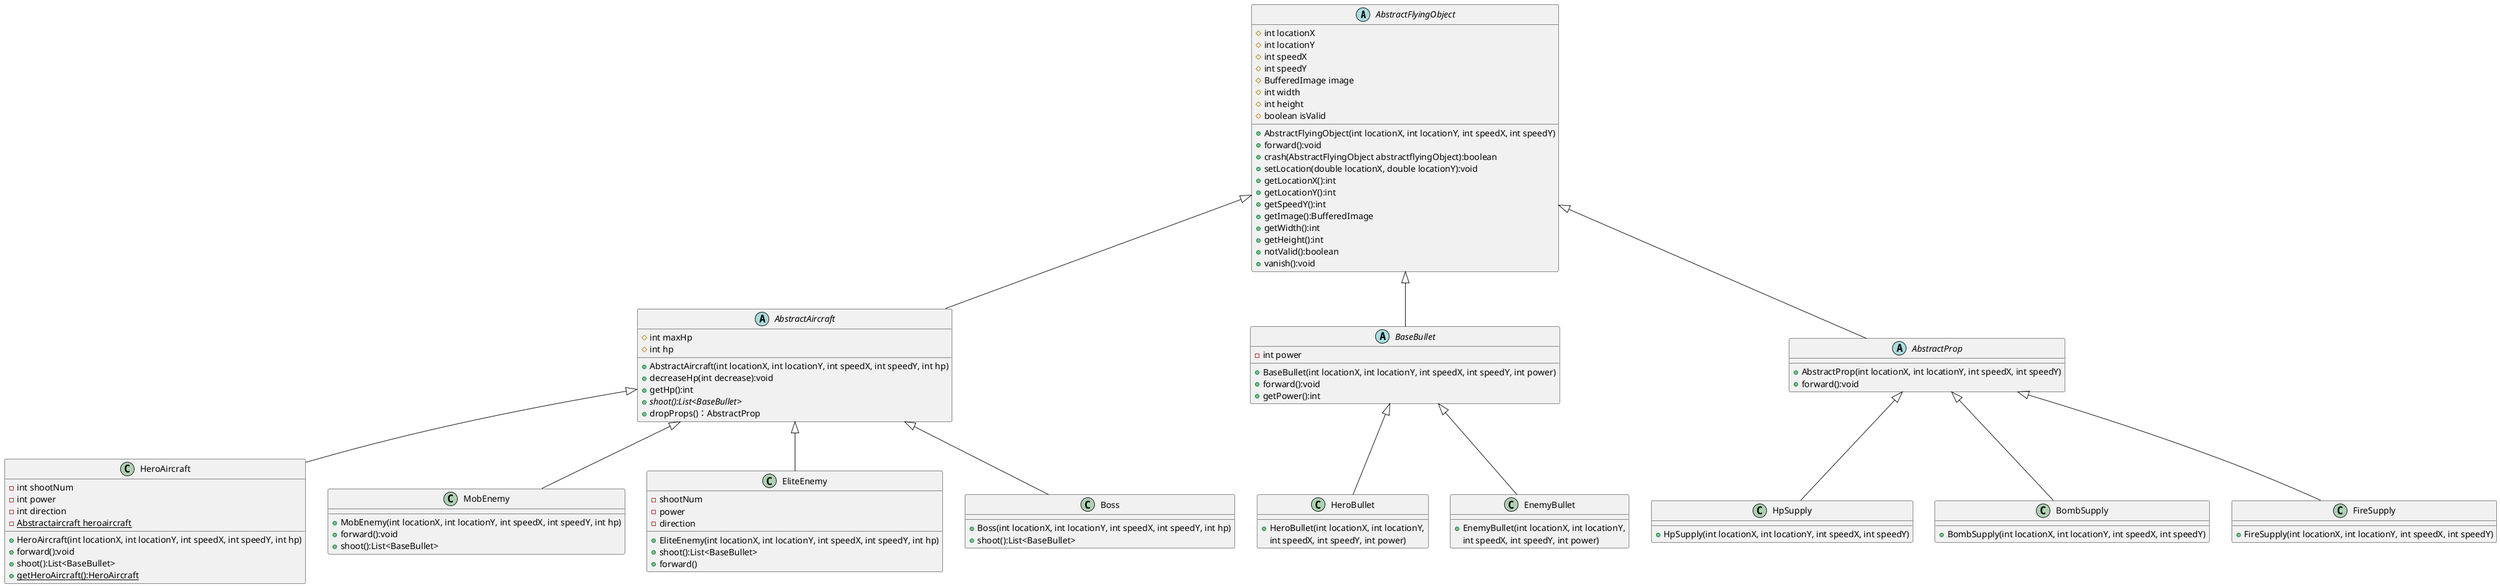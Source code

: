 @startuml
'https://plantuml.com/class-diagram

abstract class AbstractFlyingObject
{
    # int locationX
    # int locationY
    # int speedX
    # int speedY
    # BufferedImage image
    # int width
    # int height
    # boolean isValid

    + AbstractFlyingObject(int locationX, int locationY, int speedX, int speedY)
    + forward():void
    + crash(AbstractFlyingObject abstractflyingObject):boolean
    + setLocation(double locationX, double locationY):void
    + getLocationX():int
    + getLocationY():int
    + getSpeedY():int
    + getImage():BufferedImage
    + getWidth():int
    + getHeight():int
    + notValid():boolean
    + vanish():void
}
abstract class AbstractAircraft
{
	# int maxHp
    # int hp
    + AbstractAircraft(int locationX, int locationY, int speedX, int speedY, int hp)
    + decreaseHp(int decrease):void
    + getHp():int
    + {abstract} shoot():List<BaseBullet>
    + dropProps()：AbstractProp
 }

abstract class BaseBullet
{
    - int power
    + BaseBullet(int locationX, int locationY, int speedX, int speedY, int power)
    + forward():void
	+ getPower():int
}
abstract class AbstractProp{
    +AbstractProp(int locationX, int locationY, int speedX, int speedY)
    +forward():void
}
AbstractFlyingObject <|-- AbstractAircraft
AbstractFlyingObject <|-- BaseBullet
AbstractFlyingObject <|-- AbstractProp

AbstractAircraft <|-- HeroAircraft
AbstractAircraft <|-- MobEnemy
AbstractAircraft <|-- EliteEnemy
AbstractAircraft <|-- Boss

BaseBullet <|-- HeroBullet
BaseBullet <|-- EnemyBullet

AbstractProp <|-- HpSupply
AbstractProp <|-- BombSupply
AbstractProp <|-- FireSupply



class HeroAircraft {
    - int shootNum
    - int power
    - int direction
    - {static}Abstractaircraft heroaircraft
    + HeroAircraft(int locationX, int locationY, int speedX, int speedY, int hp)
    + forward():void
    + shoot():List<BaseBullet>
    + {static}getHeroAircraft():HeroAircraft
}

class MobEnemy {
    + MobEnemy(int locationX, int locationY, int speedX, int speedY, int hp)
    + forward():void
    + shoot():List<BaseBullet>
}

class EliteEnemy{
    -shootNum
    -power
    -direction
    +EliteEnemy(int locationX, int locationY, int speedX, int speedY, int hp)
    +shoot():List<BaseBullet>
    +forward()
}

class Boss{
    +Boss(int locationX, int locationY, int speedX, int speedY, int hp)
    +shoot():List<BaseBullet>
}

class HeroBullet {
    + HeroBullet(int locationX, int locationY,
     int speedX, int speedY, int power)
}

class EnemyBullet {
    + EnemyBullet(int locationX, int locationY,
     int speedX, int speedY, int power)
}

class HpSupply{
    + HpSupply(int locationX, int locationY, int speedX, int speedY)
}

class BombSupply{
    + BombSupply(int locationX, int locationY, int speedX, int speedY)
}

class FireSupply{
    + FireSupply(int locationX, int locationY, int speedX, int speedY)
}

@enduml